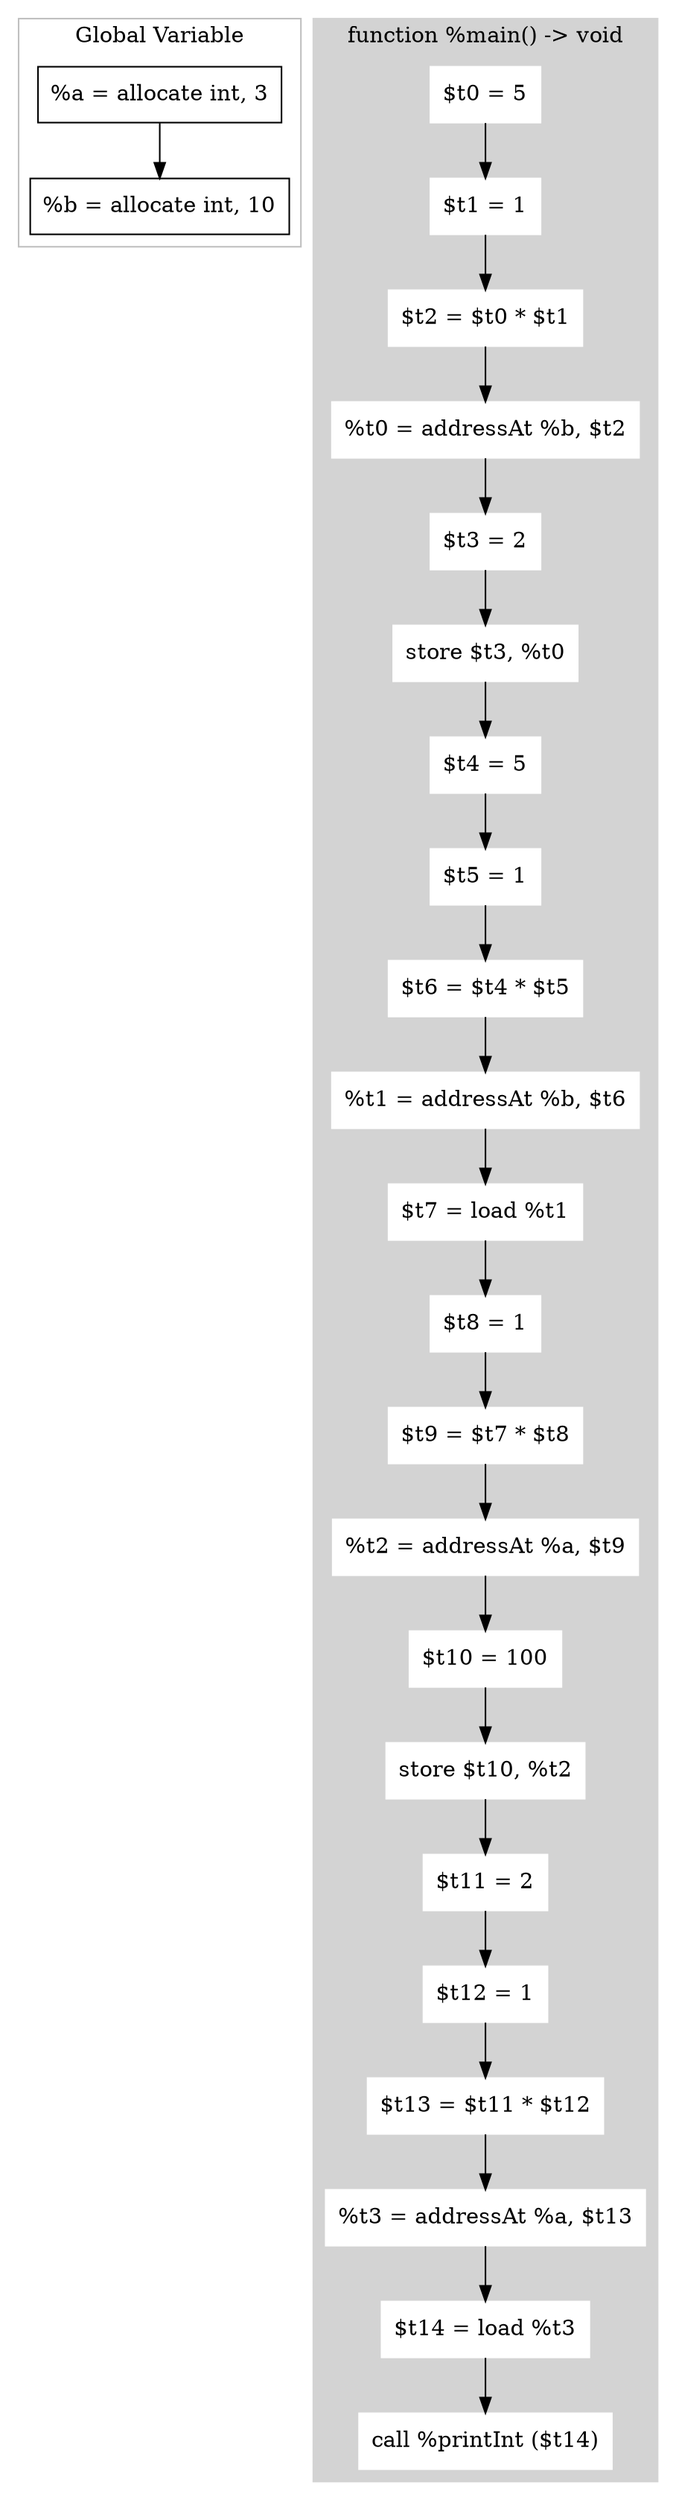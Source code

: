 digraph Program {
  node [shape=rectangle]; 
  subgraph cluster_global_var {
    color=grey;
    label = "Global Variable";
    a [label="%a = allocate int, 3"];
    b [label="%b = allocate int, 10"];
    a -> b; 
  }

  subgraph cluster_main {
    style=filled;color=lightgrey;node [style=filled, color=white];
    label="function %main() -> void";
    main_n0 [label="$t0 = 5"];
    main_n1 [label="$t1 = 1"];
    main_n2 [label="$t2 = $t0 * $t1"];
    main_n3 [label="%t0 = addressAt %b, $t2"];
    main_n4 [label="$t3 = 2"];
    main_n5 [label="store $t3, %t0"];
    main_n6 [label="$t4 = 5"];
    main_n7 [label="$t5 = 1"];
    main_n8 [label="$t6 = $t4 * $t5"];
    main_n9 [label="%t1 = addressAt %b, $t6"];
    main_n10 [label="$t7 = load %t1"];
    main_n11 [label="$t8 = 1"];
    main_n12 [label="$t9 = $t7 * $t8"];
    main_n13 [label="%t2 = addressAt %a, $t9"];
    main_n14 [label="$t10 = 100"];
    main_n15 [label="store $t10, %t2"];
    main_n16 [label="$t11 = 2"];
    main_n17 [label="$t12 = 1"];
    main_n18 [label="$t13 = $t11 * $t12"];
    main_n19 [label="%t3 = addressAt %a, $t13"];
    main_n20 [label="$t14 = load %t3"];
    main_n21 [label="call %printInt ($t14)"];
    main_n0 -> main_n1;
    main_n1 -> main_n2;
    main_n2 -> main_n3;
    main_n3 -> main_n4;
    main_n4 -> main_n5;
    main_n5 -> main_n6;
    main_n6 -> main_n7;
    main_n7 -> main_n8;
    main_n8 -> main_n9;
    main_n9 -> main_n10;
    main_n10 -> main_n11;
    main_n11 -> main_n12;
    main_n12 -> main_n13;
    main_n13 -> main_n14;
    main_n14 -> main_n15;
    main_n15 -> main_n16;
    main_n16 -> main_n17;
    main_n17 -> main_n18;
    main_n18 -> main_n19;
    main_n19 -> main_n20;
    main_n20 -> main_n21;
  }

}